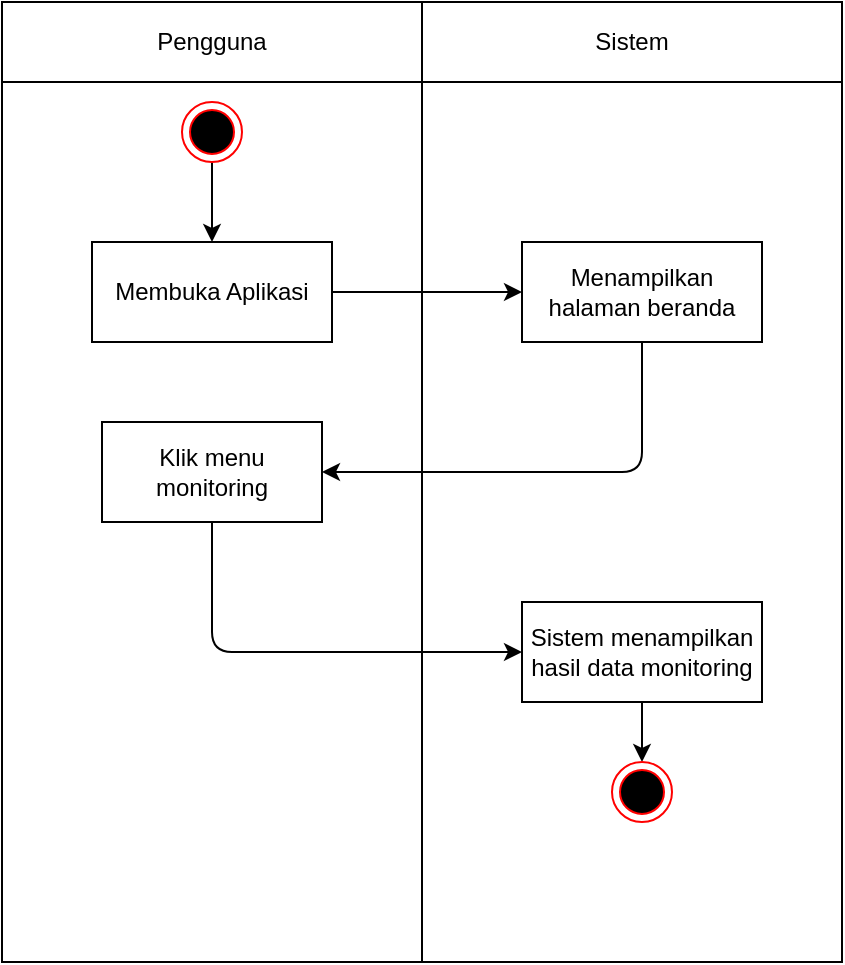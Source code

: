 <mxfile version="17.4.5" type="github">
  <diagram id="uVKCYWMLBEgYVi6IwnUf" name="Page-1">
    <mxGraphModel dx="1240" dy="657" grid="1" gridSize="10" guides="1" tooltips="1" connect="1" arrows="1" fold="1" page="1" pageScale="1" pageWidth="827" pageHeight="1169" math="0" shadow="0">
      <root>
        <mxCell id="0" />
        <mxCell id="1" parent="0" />
        <mxCell id="PaGKW9HeJckeKDisic4z-15" value="" style="rounded=0;whiteSpace=wrap;html=1;" vertex="1" parent="1">
          <mxGeometry x="260" width="210" height="480" as="geometry" />
        </mxCell>
        <mxCell id="PaGKW9HeJckeKDisic4z-16" value="" style="rounded=0;whiteSpace=wrap;html=1;" vertex="1" parent="1">
          <mxGeometry x="470" width="210" height="480" as="geometry" />
        </mxCell>
        <mxCell id="PaGKW9HeJckeKDisic4z-17" value="Pengguna" style="rounded=0;whiteSpace=wrap;html=1;" vertex="1" parent="1">
          <mxGeometry x="260" width="210" height="40" as="geometry" />
        </mxCell>
        <mxCell id="PaGKW9HeJckeKDisic4z-18" value="Sistem" style="rounded=0;whiteSpace=wrap;html=1;" vertex="1" parent="1">
          <mxGeometry x="470" width="210" height="40" as="geometry" />
        </mxCell>
        <mxCell id="PaGKW9HeJckeKDisic4z-22" value="" style="edgeStyle=orthogonalEdgeStyle;rounded=0;orthogonalLoop=1;jettySize=auto;html=1;entryX=0.5;entryY=0;entryDx=0;entryDy=0;" edge="1" parent="1" source="PaGKW9HeJckeKDisic4z-19" target="PaGKW9HeJckeKDisic4z-20">
          <mxGeometry relative="1" as="geometry" />
        </mxCell>
        <mxCell id="PaGKW9HeJckeKDisic4z-19" value="" style="ellipse;html=1;shape=endState;fillColor=#000000;strokeColor=#ff0000;" vertex="1" parent="1">
          <mxGeometry x="350" y="50" width="30" height="30" as="geometry" />
        </mxCell>
        <mxCell id="PaGKW9HeJckeKDisic4z-20" value="Membuka Aplikasi" style="rounded=0;whiteSpace=wrap;html=1;" vertex="1" parent="1">
          <mxGeometry x="305" y="120" width="120" height="50" as="geometry" />
        </mxCell>
        <mxCell id="PaGKW9HeJckeKDisic4z-29" style="edgeStyle=orthogonalEdgeStyle;rounded=1;orthogonalLoop=1;jettySize=auto;html=1;entryX=1;entryY=0.5;entryDx=0;entryDy=0;exitX=0.5;exitY=1;exitDx=0;exitDy=0;" edge="1" parent="1" source="PaGKW9HeJckeKDisic4z-24" target="PaGKW9HeJckeKDisic4z-28">
          <mxGeometry relative="1" as="geometry">
            <Array as="points">
              <mxPoint x="580" y="235" />
            </Array>
          </mxGeometry>
        </mxCell>
        <mxCell id="PaGKW9HeJckeKDisic4z-24" value="Menampilkan halaman beranda" style="rounded=0;whiteSpace=wrap;html=1;" vertex="1" parent="1">
          <mxGeometry x="520" y="120" width="120" height="50" as="geometry" />
        </mxCell>
        <mxCell id="PaGKW9HeJckeKDisic4z-26" value="" style="endArrow=classic;html=1;rounded=0;exitX=1;exitY=0.5;exitDx=0;exitDy=0;" edge="1" parent="1" source="PaGKW9HeJckeKDisic4z-20" target="PaGKW9HeJckeKDisic4z-24">
          <mxGeometry width="50" height="50" relative="1" as="geometry">
            <mxPoint x="390" y="240" as="sourcePoint" />
            <mxPoint x="440" y="190" as="targetPoint" />
          </mxGeometry>
        </mxCell>
        <mxCell id="PaGKW9HeJckeKDisic4z-33" style="edgeStyle=orthogonalEdgeStyle;rounded=1;orthogonalLoop=1;jettySize=auto;html=1;entryX=0;entryY=0.5;entryDx=0;entryDy=0;exitX=0.5;exitY=1;exitDx=0;exitDy=0;" edge="1" parent="1" source="PaGKW9HeJckeKDisic4z-28" target="PaGKW9HeJckeKDisic4z-30">
          <mxGeometry relative="1" as="geometry">
            <Array as="points">
              <mxPoint x="365" y="325" />
            </Array>
          </mxGeometry>
        </mxCell>
        <mxCell id="PaGKW9HeJckeKDisic4z-28" value="Klik menu monitoring" style="rounded=0;whiteSpace=wrap;html=1;" vertex="1" parent="1">
          <mxGeometry x="310" y="210" width="110" height="50" as="geometry" />
        </mxCell>
        <mxCell id="PaGKW9HeJckeKDisic4z-36" value="" style="edgeStyle=orthogonalEdgeStyle;rounded=1;orthogonalLoop=1;jettySize=auto;html=1;" edge="1" parent="1" source="PaGKW9HeJckeKDisic4z-30" target="PaGKW9HeJckeKDisic4z-35">
          <mxGeometry relative="1" as="geometry" />
        </mxCell>
        <mxCell id="PaGKW9HeJckeKDisic4z-30" value="Sistem menampilkan hasil data monitoring" style="rounded=0;whiteSpace=wrap;html=1;" vertex="1" parent="1">
          <mxGeometry x="520" y="300" width="120" height="50" as="geometry" />
        </mxCell>
        <mxCell id="PaGKW9HeJckeKDisic4z-35" value="" style="ellipse;html=1;shape=endState;fillColor=#000000;strokeColor=#ff0000;" vertex="1" parent="1">
          <mxGeometry x="565" y="380" width="30" height="30" as="geometry" />
        </mxCell>
      </root>
    </mxGraphModel>
  </diagram>
</mxfile>
